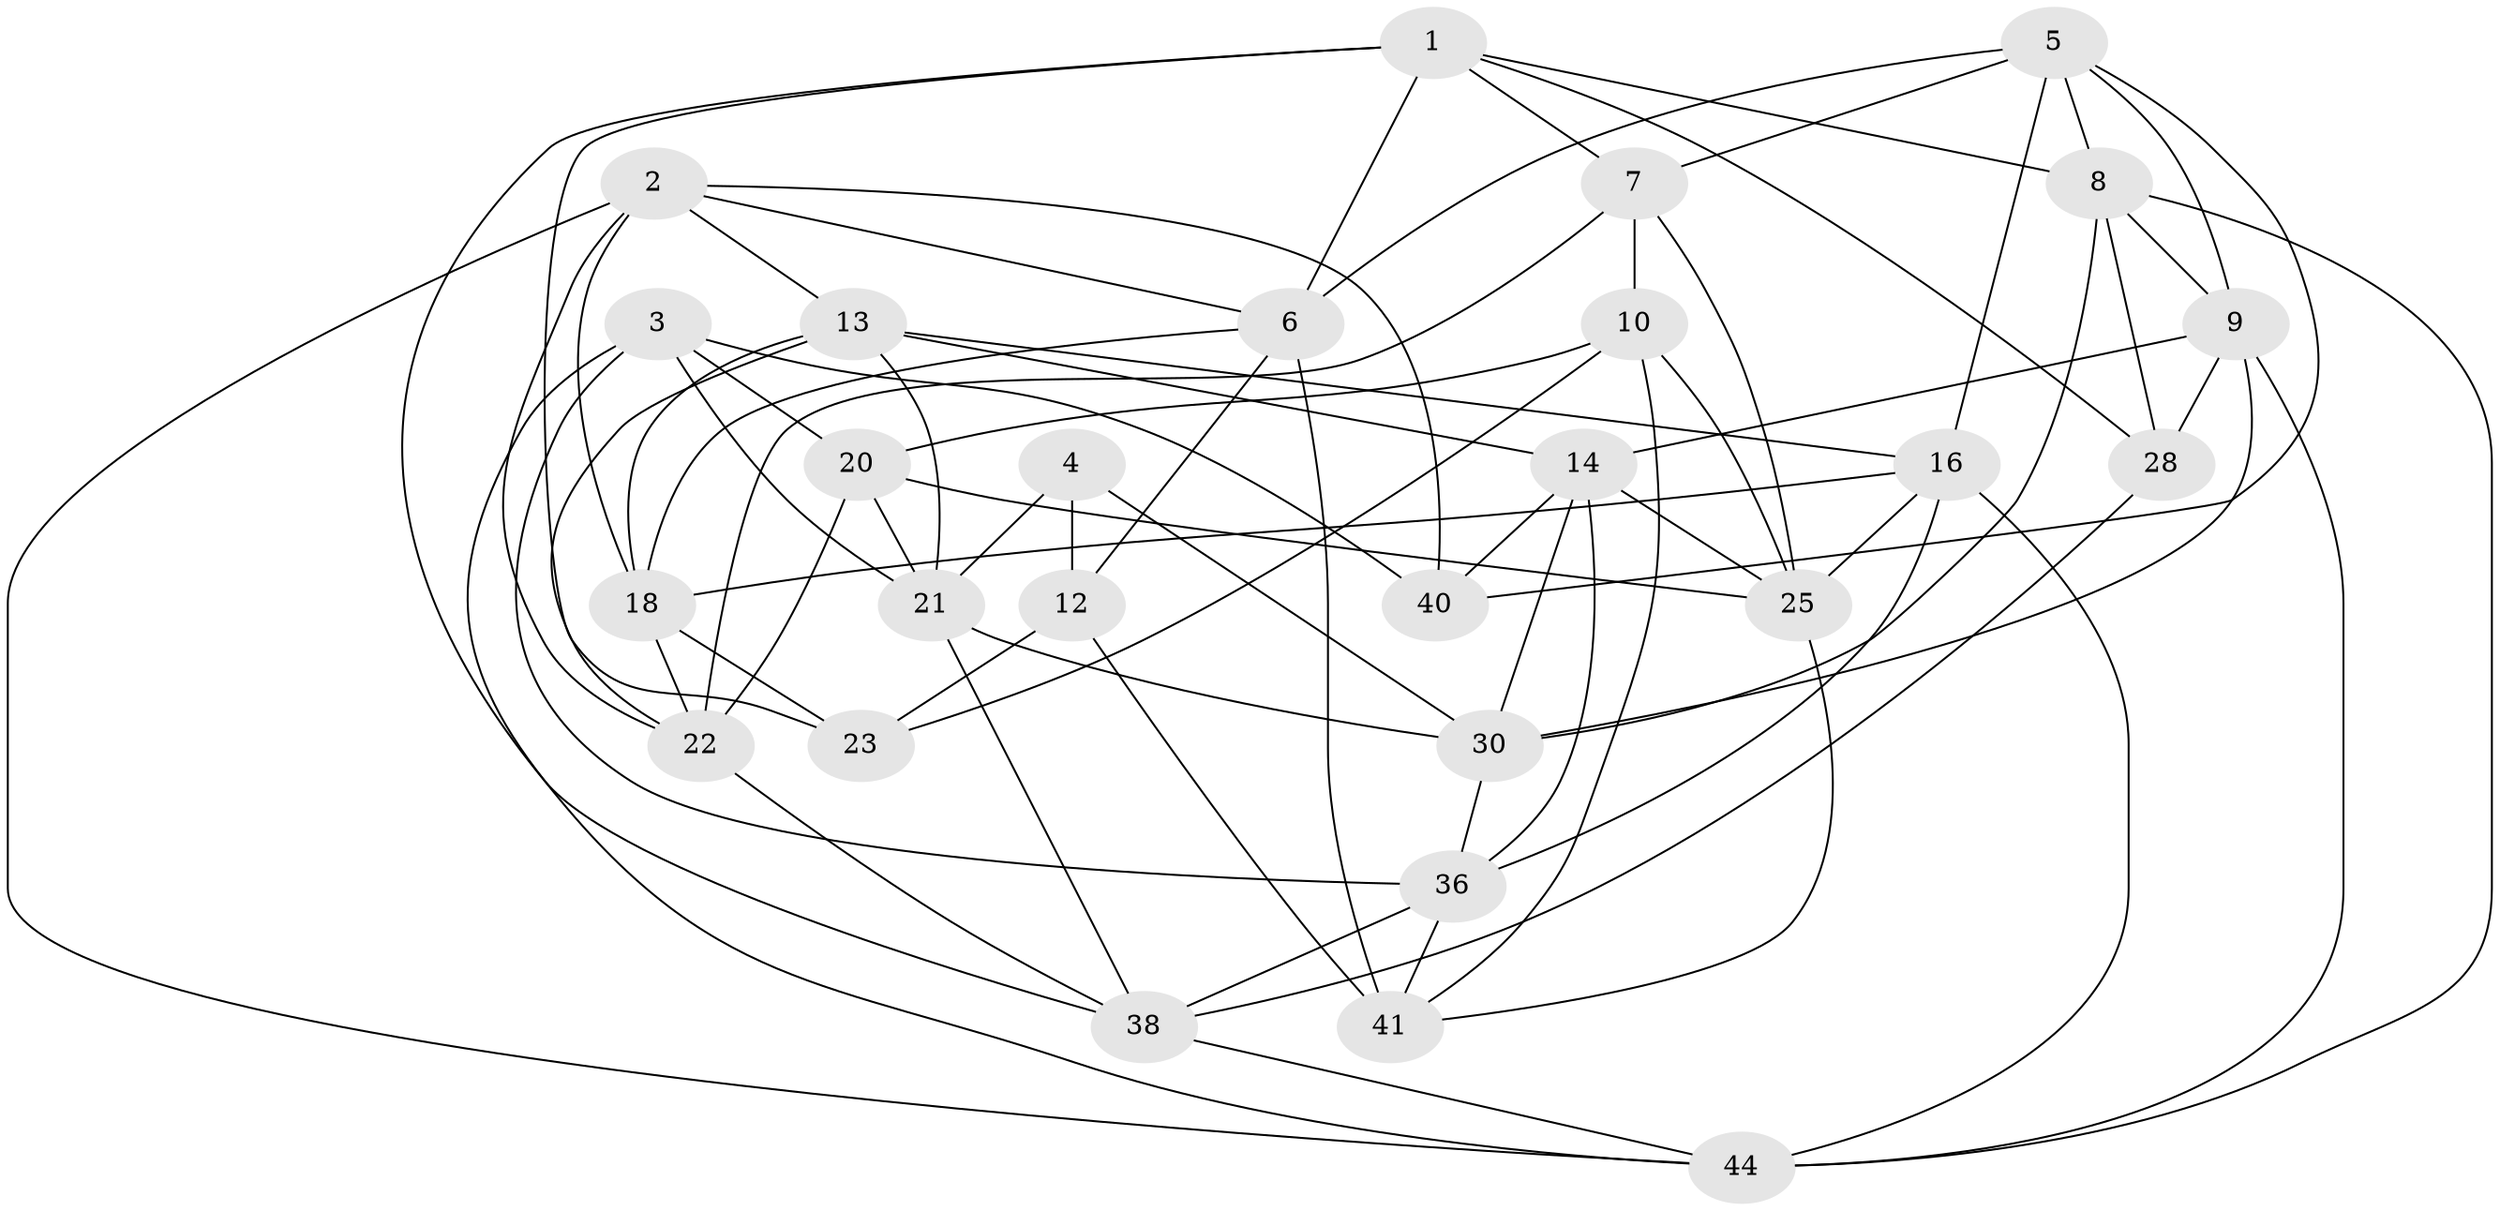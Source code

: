 // Generated by graph-tools (version 1.1) at 2025/24/03/03/25 07:24:28]
// undirected, 27 vertices, 73 edges
graph export_dot {
graph [start="1"]
  node [color=gray90,style=filled];
  1 [super="+32"];
  2 [super="+34"];
  3 [super="+11"];
  4;
  5 [super="+17"];
  6 [super="+37"];
  7 [super="+15"];
  8 [super="+39"];
  9 [super="+19"];
  10 [super="+31"];
  12 [super="+42"];
  13 [super="+29"];
  14 [super="+46"];
  16 [super="+27"];
  18 [super="+35"];
  20 [super="+48"];
  21 [super="+24"];
  22 [super="+26"];
  23;
  25 [super="+33"];
  28;
  30 [super="+47"];
  36 [super="+43"];
  38 [super="+49"];
  40;
  41 [super="+45"];
  44 [super="+50"];
  1 -- 28;
  1 -- 7;
  1 -- 23;
  1 -- 38;
  1 -- 6;
  1 -- 8;
  2 -- 44;
  2 -- 18;
  2 -- 6;
  2 -- 40;
  2 -- 13;
  2 -- 22;
  3 -- 44;
  3 -- 21;
  3 -- 36;
  3 -- 40;
  3 -- 20 [weight=2];
  4 -- 12 [weight=2];
  4 -- 21;
  4 -- 30;
  5 -- 40;
  5 -- 8;
  5 -- 9;
  5 -- 6;
  5 -- 16;
  5 -- 7;
  6 -- 12;
  6 -- 18;
  6 -- 41;
  7 -- 25;
  7 -- 10 [weight=2];
  7 -- 22;
  8 -- 9;
  8 -- 44;
  8 -- 28;
  8 -- 30;
  9 -- 14;
  9 -- 28;
  9 -- 30;
  9 -- 44;
  10 -- 23;
  10 -- 25;
  10 -- 41;
  10 -- 20;
  12 -- 41 [weight=2];
  12 -- 23;
  13 -- 21;
  13 -- 16;
  13 -- 18;
  13 -- 22;
  13 -- 14;
  14 -- 36;
  14 -- 30;
  14 -- 40;
  14 -- 25;
  16 -- 36;
  16 -- 25;
  16 -- 18;
  16 -- 44;
  18 -- 22;
  18 -- 23;
  20 -- 21;
  20 -- 25;
  20 -- 22;
  21 -- 30;
  21 -- 38;
  22 -- 38;
  25 -- 41;
  28 -- 38;
  30 -- 36;
  36 -- 38;
  36 -- 41;
  38 -- 44;
}
